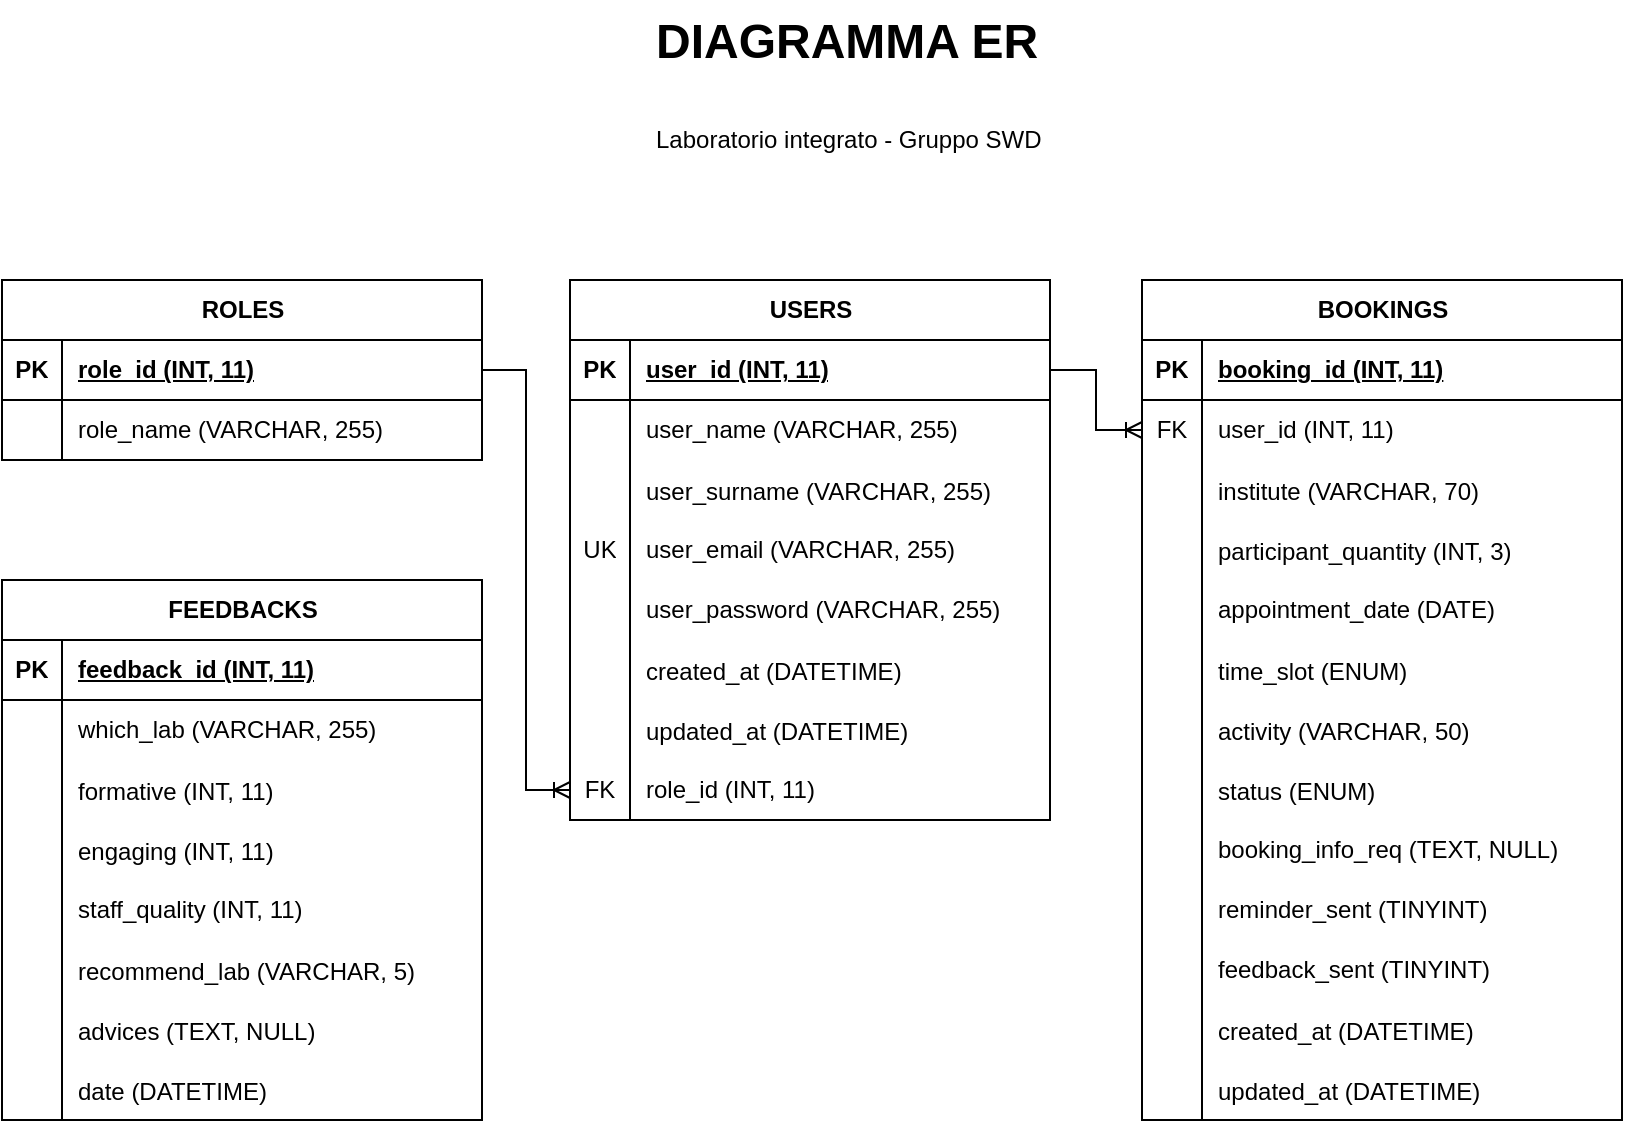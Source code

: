 <mxfile version="26.0.5">
  <diagram name="Page-1" id="tesCtW4yaAILT9teXpwI">
    <mxGraphModel dx="1615" dy="803" grid="1" gridSize="10" guides="1" tooltips="1" connect="1" arrows="1" fold="1" page="1" pageScale="1" pageWidth="827" pageHeight="1169" math="0" shadow="0">
      <root>
        <mxCell id="0" />
        <mxCell id="1" parent="0" />
        <mxCell id="U_V9BdcwsEfhBiWBkHqZ-1" value="USERS" style="shape=table;startSize=30;container=1;collapsible=1;childLayout=tableLayout;fixedRows=1;rowLines=0;fontStyle=1;align=center;resizeLast=1;html=1;" parent="1" vertex="1">
          <mxGeometry x="294" y="160" width="240" height="270" as="geometry" />
        </mxCell>
        <mxCell id="U_V9BdcwsEfhBiWBkHqZ-2" value="" style="shape=tableRow;horizontal=0;startSize=0;swimlaneHead=0;swimlaneBody=0;fillColor=none;collapsible=0;dropTarget=0;points=[[0,0.5],[1,0.5]];portConstraint=eastwest;top=0;left=0;right=0;bottom=1;" parent="U_V9BdcwsEfhBiWBkHqZ-1" vertex="1">
          <mxGeometry y="30" width="240" height="30" as="geometry" />
        </mxCell>
        <mxCell id="U_V9BdcwsEfhBiWBkHqZ-3" value="PK" style="shape=partialRectangle;connectable=0;fillColor=none;top=0;left=0;bottom=0;right=0;fontStyle=1;overflow=hidden;whiteSpace=wrap;html=1;" parent="U_V9BdcwsEfhBiWBkHqZ-2" vertex="1">
          <mxGeometry width="30" height="30" as="geometry">
            <mxRectangle width="30" height="30" as="alternateBounds" />
          </mxGeometry>
        </mxCell>
        <mxCell id="U_V9BdcwsEfhBiWBkHqZ-4" value="user_id (INT, 11)" style="shape=partialRectangle;connectable=0;fillColor=none;top=0;left=0;bottom=0;right=0;align=left;spacingLeft=6;fontStyle=5;overflow=hidden;whiteSpace=wrap;html=1;" parent="U_V9BdcwsEfhBiWBkHqZ-2" vertex="1">
          <mxGeometry x="30" width="210" height="30" as="geometry">
            <mxRectangle width="210" height="30" as="alternateBounds" />
          </mxGeometry>
        </mxCell>
        <mxCell id="U_V9BdcwsEfhBiWBkHqZ-5" value="" style="shape=tableRow;horizontal=0;startSize=0;swimlaneHead=0;swimlaneBody=0;fillColor=none;collapsible=0;dropTarget=0;points=[[0,0.5],[1,0.5]];portConstraint=eastwest;top=0;left=0;right=0;bottom=0;" parent="U_V9BdcwsEfhBiWBkHqZ-1" vertex="1">
          <mxGeometry y="60" width="240" height="30" as="geometry" />
        </mxCell>
        <mxCell id="U_V9BdcwsEfhBiWBkHqZ-6" value="" style="shape=partialRectangle;connectable=0;fillColor=none;top=0;left=0;bottom=0;right=0;editable=1;overflow=hidden;whiteSpace=wrap;html=1;" parent="U_V9BdcwsEfhBiWBkHqZ-5" vertex="1">
          <mxGeometry width="30" height="30" as="geometry">
            <mxRectangle width="30" height="30" as="alternateBounds" />
          </mxGeometry>
        </mxCell>
        <mxCell id="U_V9BdcwsEfhBiWBkHqZ-7" value="user_name (VARCHAR, 255)" style="shape=partialRectangle;connectable=0;fillColor=none;top=0;left=0;bottom=0;right=0;align=left;spacingLeft=6;overflow=hidden;whiteSpace=wrap;html=1;" parent="U_V9BdcwsEfhBiWBkHqZ-5" vertex="1">
          <mxGeometry x="30" width="210" height="30" as="geometry">
            <mxRectangle width="210" height="30" as="alternateBounds" />
          </mxGeometry>
        </mxCell>
        <mxCell id="U_V9BdcwsEfhBiWBkHqZ-120" value="" style="shape=tableRow;horizontal=0;startSize=0;swimlaneHead=0;swimlaneBody=0;fillColor=none;collapsible=0;dropTarget=0;points=[[0,0.5],[1,0.5]];portConstraint=eastwest;top=0;left=0;right=0;bottom=0;" parent="U_V9BdcwsEfhBiWBkHqZ-1" vertex="1">
          <mxGeometry y="90" width="240" height="30" as="geometry" />
        </mxCell>
        <mxCell id="U_V9BdcwsEfhBiWBkHqZ-121" value="" style="shape=partialRectangle;connectable=0;fillColor=none;top=0;left=0;bottom=0;right=0;editable=1;overflow=hidden;" parent="U_V9BdcwsEfhBiWBkHqZ-120" vertex="1">
          <mxGeometry width="30" height="30" as="geometry">
            <mxRectangle width="30" height="30" as="alternateBounds" />
          </mxGeometry>
        </mxCell>
        <mxCell id="U_V9BdcwsEfhBiWBkHqZ-122" value="user_surname (VARCHAR, 255)" style="shape=partialRectangle;connectable=0;fillColor=none;top=0;left=0;bottom=0;right=0;align=left;spacingLeft=6;overflow=hidden;" parent="U_V9BdcwsEfhBiWBkHqZ-120" vertex="1">
          <mxGeometry x="30" width="210" height="30" as="geometry">
            <mxRectangle width="210" height="30" as="alternateBounds" />
          </mxGeometry>
        </mxCell>
        <mxCell id="U_V9BdcwsEfhBiWBkHqZ-8" value="" style="shape=tableRow;horizontal=0;startSize=0;swimlaneHead=0;swimlaneBody=0;fillColor=none;collapsible=0;dropTarget=0;points=[[0,0.5],[1,0.5]];portConstraint=eastwest;top=0;left=0;right=0;bottom=0;" parent="U_V9BdcwsEfhBiWBkHqZ-1" vertex="1">
          <mxGeometry y="120" width="240" height="30" as="geometry" />
        </mxCell>
        <mxCell id="U_V9BdcwsEfhBiWBkHqZ-9" value="UK" style="shape=partialRectangle;connectable=0;fillColor=none;top=0;left=0;bottom=0;right=0;editable=1;overflow=hidden;whiteSpace=wrap;html=1;" parent="U_V9BdcwsEfhBiWBkHqZ-8" vertex="1">
          <mxGeometry width="30" height="30" as="geometry">
            <mxRectangle width="30" height="30" as="alternateBounds" />
          </mxGeometry>
        </mxCell>
        <mxCell id="U_V9BdcwsEfhBiWBkHqZ-10" value="user_email (VARCHAR, 255)" style="shape=partialRectangle;connectable=0;fillColor=none;top=0;left=0;bottom=0;right=0;align=left;spacingLeft=6;overflow=hidden;whiteSpace=wrap;html=1;" parent="U_V9BdcwsEfhBiWBkHqZ-8" vertex="1">
          <mxGeometry x="30" width="210" height="30" as="geometry">
            <mxRectangle width="210" height="30" as="alternateBounds" />
          </mxGeometry>
        </mxCell>
        <mxCell id="U_V9BdcwsEfhBiWBkHqZ-11" style="shape=tableRow;horizontal=0;startSize=0;swimlaneHead=0;swimlaneBody=0;fillColor=none;collapsible=0;dropTarget=0;points=[[0,0.5],[1,0.5]];portConstraint=eastwest;top=0;left=0;right=0;bottom=0;" parent="U_V9BdcwsEfhBiWBkHqZ-1" vertex="1">
          <mxGeometry y="150" width="240" height="30" as="geometry" />
        </mxCell>
        <mxCell id="U_V9BdcwsEfhBiWBkHqZ-12" style="shape=partialRectangle;connectable=0;fillColor=none;top=0;left=0;bottom=0;right=0;editable=1;overflow=hidden;whiteSpace=wrap;html=1;" parent="U_V9BdcwsEfhBiWBkHqZ-11" vertex="1">
          <mxGeometry width="30" height="30" as="geometry">
            <mxRectangle width="30" height="30" as="alternateBounds" />
          </mxGeometry>
        </mxCell>
        <mxCell id="U_V9BdcwsEfhBiWBkHqZ-13" value="user_password (VARCHAR, 255)" style="shape=partialRectangle;connectable=0;fillColor=none;top=0;left=0;bottom=0;right=0;align=left;spacingLeft=6;overflow=hidden;whiteSpace=wrap;html=1;" parent="U_V9BdcwsEfhBiWBkHqZ-11" vertex="1">
          <mxGeometry x="30" width="210" height="30" as="geometry">
            <mxRectangle width="210" height="30" as="alternateBounds" />
          </mxGeometry>
        </mxCell>
        <mxCell id="U_V9BdcwsEfhBiWBkHqZ-147" value="" style="shape=tableRow;horizontal=0;startSize=0;swimlaneHead=0;swimlaneBody=0;fillColor=none;collapsible=0;dropTarget=0;points=[[0,0.5],[1,0.5]];portConstraint=eastwest;top=0;left=0;right=0;bottom=0;" parent="U_V9BdcwsEfhBiWBkHqZ-1" vertex="1">
          <mxGeometry y="180" width="240" height="30" as="geometry" />
        </mxCell>
        <mxCell id="U_V9BdcwsEfhBiWBkHqZ-148" value="" style="shape=partialRectangle;connectable=0;fillColor=none;top=0;left=0;bottom=0;right=0;editable=1;overflow=hidden;" parent="U_V9BdcwsEfhBiWBkHqZ-147" vertex="1">
          <mxGeometry width="30" height="30" as="geometry">
            <mxRectangle width="30" height="30" as="alternateBounds" />
          </mxGeometry>
        </mxCell>
        <mxCell id="U_V9BdcwsEfhBiWBkHqZ-149" value="created_at (DATETIME)" style="shape=partialRectangle;connectable=0;fillColor=none;top=0;left=0;bottom=0;right=0;align=left;spacingLeft=6;overflow=hidden;" parent="U_V9BdcwsEfhBiWBkHqZ-147" vertex="1">
          <mxGeometry x="30" width="210" height="30" as="geometry">
            <mxRectangle width="210" height="30" as="alternateBounds" />
          </mxGeometry>
        </mxCell>
        <mxCell id="U_V9BdcwsEfhBiWBkHqZ-150" value="" style="shape=tableRow;horizontal=0;startSize=0;swimlaneHead=0;swimlaneBody=0;fillColor=none;collapsible=0;dropTarget=0;points=[[0,0.5],[1,0.5]];portConstraint=eastwest;top=0;left=0;right=0;bottom=0;" parent="U_V9BdcwsEfhBiWBkHqZ-1" vertex="1">
          <mxGeometry y="210" width="240" height="30" as="geometry" />
        </mxCell>
        <mxCell id="U_V9BdcwsEfhBiWBkHqZ-151" value="" style="shape=partialRectangle;connectable=0;fillColor=none;top=0;left=0;bottom=0;right=0;editable=1;overflow=hidden;" parent="U_V9BdcwsEfhBiWBkHqZ-150" vertex="1">
          <mxGeometry width="30" height="30" as="geometry">
            <mxRectangle width="30" height="30" as="alternateBounds" />
          </mxGeometry>
        </mxCell>
        <mxCell id="U_V9BdcwsEfhBiWBkHqZ-152" value="updated_at (DATETIME)" style="shape=partialRectangle;connectable=0;fillColor=none;top=0;left=0;bottom=0;right=0;align=left;spacingLeft=6;overflow=hidden;" parent="U_V9BdcwsEfhBiWBkHqZ-150" vertex="1">
          <mxGeometry x="30" width="210" height="30" as="geometry">
            <mxRectangle width="210" height="30" as="alternateBounds" />
          </mxGeometry>
        </mxCell>
        <mxCell id="U_V9BdcwsEfhBiWBkHqZ-123" value="" style="shape=tableRow;horizontal=0;startSize=0;swimlaneHead=0;swimlaneBody=0;fillColor=none;collapsible=0;dropTarget=0;points=[[0,0.5],[1,0.5]];portConstraint=eastwest;top=0;left=0;right=0;bottom=0;" parent="U_V9BdcwsEfhBiWBkHqZ-1" vertex="1">
          <mxGeometry y="240" width="240" height="30" as="geometry" />
        </mxCell>
        <mxCell id="U_V9BdcwsEfhBiWBkHqZ-124" value="FK" style="shape=partialRectangle;connectable=0;fillColor=none;top=0;left=0;bottom=0;right=0;fontStyle=0;overflow=hidden;whiteSpace=wrap;html=1;" parent="U_V9BdcwsEfhBiWBkHqZ-123" vertex="1">
          <mxGeometry width="30" height="30" as="geometry">
            <mxRectangle width="30" height="30" as="alternateBounds" />
          </mxGeometry>
        </mxCell>
        <mxCell id="U_V9BdcwsEfhBiWBkHqZ-125" value="role_id (INT, 11)" style="shape=partialRectangle;connectable=0;fillColor=none;top=0;left=0;bottom=0;right=0;align=left;spacingLeft=6;fontStyle=0;overflow=hidden;whiteSpace=wrap;html=1;" parent="U_V9BdcwsEfhBiWBkHqZ-123" vertex="1">
          <mxGeometry x="30" width="210" height="30" as="geometry">
            <mxRectangle width="210" height="30" as="alternateBounds" />
          </mxGeometry>
        </mxCell>
        <mxCell id="U_V9BdcwsEfhBiWBkHqZ-52" value="BOOKINGS" style="shape=table;startSize=30;container=1;collapsible=1;childLayout=tableLayout;fixedRows=1;rowLines=0;fontStyle=1;align=center;resizeLast=1;html=1;" parent="1" vertex="1">
          <mxGeometry x="580" y="160" width="240" height="420" as="geometry" />
        </mxCell>
        <mxCell id="U_V9BdcwsEfhBiWBkHqZ-53" value="" style="shape=tableRow;horizontal=0;startSize=0;swimlaneHead=0;swimlaneBody=0;fillColor=none;collapsible=0;dropTarget=0;points=[[0,0.5],[1,0.5]];portConstraint=eastwest;top=0;left=0;right=0;bottom=1;" parent="U_V9BdcwsEfhBiWBkHqZ-52" vertex="1">
          <mxGeometry y="30" width="240" height="30" as="geometry" />
        </mxCell>
        <mxCell id="U_V9BdcwsEfhBiWBkHqZ-54" value="PK" style="shape=partialRectangle;connectable=0;fillColor=none;top=0;left=0;bottom=0;right=0;fontStyle=1;overflow=hidden;whiteSpace=wrap;html=1;" parent="U_V9BdcwsEfhBiWBkHqZ-53" vertex="1">
          <mxGeometry width="30" height="30" as="geometry">
            <mxRectangle width="30" height="30" as="alternateBounds" />
          </mxGeometry>
        </mxCell>
        <mxCell id="U_V9BdcwsEfhBiWBkHqZ-55" value="booking_id&amp;nbsp;(INT, 11)" style="shape=partialRectangle;connectable=0;fillColor=none;top=0;left=0;bottom=0;right=0;align=left;spacingLeft=6;fontStyle=5;overflow=hidden;whiteSpace=wrap;html=1;" parent="U_V9BdcwsEfhBiWBkHqZ-53" vertex="1">
          <mxGeometry x="30" width="210" height="30" as="geometry">
            <mxRectangle width="210" height="30" as="alternateBounds" />
          </mxGeometry>
        </mxCell>
        <mxCell id="U_V9BdcwsEfhBiWBkHqZ-56" value="" style="shape=tableRow;horizontal=0;startSize=0;swimlaneHead=0;swimlaneBody=0;fillColor=none;collapsible=0;dropTarget=0;points=[[0,0.5],[1,0.5]];portConstraint=eastwest;top=0;left=0;right=0;bottom=0;" parent="U_V9BdcwsEfhBiWBkHqZ-52" vertex="1">
          <mxGeometry y="60" width="240" height="30" as="geometry" />
        </mxCell>
        <mxCell id="U_V9BdcwsEfhBiWBkHqZ-57" value="FK" style="shape=partialRectangle;connectable=0;fillColor=none;top=0;left=0;bottom=0;right=0;editable=1;overflow=hidden;whiteSpace=wrap;html=1;" parent="U_V9BdcwsEfhBiWBkHqZ-56" vertex="1">
          <mxGeometry width="30" height="30" as="geometry">
            <mxRectangle width="30" height="30" as="alternateBounds" />
          </mxGeometry>
        </mxCell>
        <mxCell id="U_V9BdcwsEfhBiWBkHqZ-58" value="user_id (INT, 11)" style="shape=partialRectangle;connectable=0;fillColor=none;top=0;left=0;bottom=0;right=0;align=left;spacingLeft=6;overflow=hidden;whiteSpace=wrap;html=1;" parent="U_V9BdcwsEfhBiWBkHqZ-56" vertex="1">
          <mxGeometry x="30" width="210" height="30" as="geometry">
            <mxRectangle width="210" height="30" as="alternateBounds" />
          </mxGeometry>
        </mxCell>
        <mxCell id="YYFZRAn0nDc-h4z6icgc-1" value="" style="shape=tableRow;horizontal=0;startSize=0;swimlaneHead=0;swimlaneBody=0;fillColor=none;collapsible=0;dropTarget=0;points=[[0,0.5],[1,0.5]];portConstraint=eastwest;top=0;left=0;right=0;bottom=0;" vertex="1" parent="U_V9BdcwsEfhBiWBkHqZ-52">
          <mxGeometry y="90" width="240" height="30" as="geometry" />
        </mxCell>
        <mxCell id="YYFZRAn0nDc-h4z6icgc-2" value="" style="shape=partialRectangle;connectable=0;fillColor=none;top=0;left=0;bottom=0;right=0;editable=1;overflow=hidden;" vertex="1" parent="YYFZRAn0nDc-h4z6icgc-1">
          <mxGeometry width="30" height="30" as="geometry">
            <mxRectangle width="30" height="30" as="alternateBounds" />
          </mxGeometry>
        </mxCell>
        <mxCell id="YYFZRAn0nDc-h4z6icgc-3" value="institute (VARCHAR, 70)" style="shape=partialRectangle;connectable=0;fillColor=none;top=0;left=0;bottom=0;right=0;align=left;spacingLeft=6;overflow=hidden;" vertex="1" parent="YYFZRAn0nDc-h4z6icgc-1">
          <mxGeometry x="30" width="210" height="30" as="geometry">
            <mxRectangle width="210" height="30" as="alternateBounds" />
          </mxGeometry>
        </mxCell>
        <mxCell id="U_V9BdcwsEfhBiWBkHqZ-133" value="" style="shape=tableRow;horizontal=0;startSize=0;swimlaneHead=0;swimlaneBody=0;fillColor=none;collapsible=0;dropTarget=0;points=[[0,0.5],[1,0.5]];portConstraint=eastwest;top=0;left=0;right=0;bottom=0;" parent="U_V9BdcwsEfhBiWBkHqZ-52" vertex="1">
          <mxGeometry y="120" width="240" height="30" as="geometry" />
        </mxCell>
        <mxCell id="U_V9BdcwsEfhBiWBkHqZ-134" value="" style="shape=partialRectangle;connectable=0;fillColor=none;top=0;left=0;bottom=0;right=0;editable=1;overflow=hidden;" parent="U_V9BdcwsEfhBiWBkHqZ-133" vertex="1">
          <mxGeometry width="30" height="30" as="geometry">
            <mxRectangle width="30" height="30" as="alternateBounds" />
          </mxGeometry>
        </mxCell>
        <mxCell id="U_V9BdcwsEfhBiWBkHqZ-135" value="participant_quantity (INT, 3)" style="shape=partialRectangle;connectable=0;fillColor=none;top=0;left=0;bottom=0;right=0;align=left;spacingLeft=6;overflow=hidden;" parent="U_V9BdcwsEfhBiWBkHqZ-133" vertex="1">
          <mxGeometry x="30" width="210" height="30" as="geometry">
            <mxRectangle width="210" height="30" as="alternateBounds" />
          </mxGeometry>
        </mxCell>
        <mxCell id="U_V9BdcwsEfhBiWBkHqZ-59" value="" style="shape=tableRow;horizontal=0;startSize=0;swimlaneHead=0;swimlaneBody=0;fillColor=none;collapsible=0;dropTarget=0;points=[[0,0.5],[1,0.5]];portConstraint=eastwest;top=0;left=0;right=0;bottom=0;" parent="U_V9BdcwsEfhBiWBkHqZ-52" vertex="1">
          <mxGeometry y="150" width="240" height="30" as="geometry" />
        </mxCell>
        <mxCell id="U_V9BdcwsEfhBiWBkHqZ-60" value="" style="shape=partialRectangle;connectable=0;fillColor=none;top=0;left=0;bottom=0;right=0;editable=1;overflow=hidden;whiteSpace=wrap;html=1;" parent="U_V9BdcwsEfhBiWBkHqZ-59" vertex="1">
          <mxGeometry width="30" height="30" as="geometry">
            <mxRectangle width="30" height="30" as="alternateBounds" />
          </mxGeometry>
        </mxCell>
        <mxCell id="U_V9BdcwsEfhBiWBkHqZ-61" value="appointment_date (DATE)" style="shape=partialRectangle;connectable=0;fillColor=none;top=0;left=0;bottom=0;right=0;align=left;spacingLeft=6;overflow=hidden;whiteSpace=wrap;html=1;" parent="U_V9BdcwsEfhBiWBkHqZ-59" vertex="1">
          <mxGeometry x="30" width="210" height="30" as="geometry">
            <mxRectangle width="210" height="30" as="alternateBounds" />
          </mxGeometry>
        </mxCell>
        <mxCell id="YYFZRAn0nDc-h4z6icgc-4" value="" style="shape=tableRow;horizontal=0;startSize=0;swimlaneHead=0;swimlaneBody=0;fillColor=none;collapsible=0;dropTarget=0;points=[[0,0.5],[1,0.5]];portConstraint=eastwest;top=0;left=0;right=0;bottom=0;" vertex="1" parent="U_V9BdcwsEfhBiWBkHqZ-52">
          <mxGeometry y="180" width="240" height="30" as="geometry" />
        </mxCell>
        <mxCell id="YYFZRAn0nDc-h4z6icgc-5" value="" style="shape=partialRectangle;connectable=0;fillColor=none;top=0;left=0;bottom=0;right=0;editable=1;overflow=hidden;" vertex="1" parent="YYFZRAn0nDc-h4z6icgc-4">
          <mxGeometry width="30" height="30" as="geometry">
            <mxRectangle width="30" height="30" as="alternateBounds" />
          </mxGeometry>
        </mxCell>
        <mxCell id="YYFZRAn0nDc-h4z6icgc-6" value="time_slot (ENUM)" style="shape=partialRectangle;connectable=0;fillColor=none;top=0;left=0;bottom=0;right=0;align=left;spacingLeft=6;overflow=hidden;" vertex="1" parent="YYFZRAn0nDc-h4z6icgc-4">
          <mxGeometry x="30" width="210" height="30" as="geometry">
            <mxRectangle width="210" height="30" as="alternateBounds" />
          </mxGeometry>
        </mxCell>
        <mxCell id="YYFZRAn0nDc-h4z6icgc-7" value="" style="shape=tableRow;horizontal=0;startSize=0;swimlaneHead=0;swimlaneBody=0;fillColor=none;collapsible=0;dropTarget=0;points=[[0,0.5],[1,0.5]];portConstraint=eastwest;top=0;left=0;right=0;bottom=0;" vertex="1" parent="U_V9BdcwsEfhBiWBkHqZ-52">
          <mxGeometry y="210" width="240" height="30" as="geometry" />
        </mxCell>
        <mxCell id="YYFZRAn0nDc-h4z6icgc-8" value="" style="shape=partialRectangle;connectable=0;fillColor=none;top=0;left=0;bottom=0;right=0;editable=1;overflow=hidden;" vertex="1" parent="YYFZRAn0nDc-h4z6icgc-7">
          <mxGeometry width="30" height="30" as="geometry">
            <mxRectangle width="30" height="30" as="alternateBounds" />
          </mxGeometry>
        </mxCell>
        <mxCell id="YYFZRAn0nDc-h4z6icgc-9" value="activity (VARCHAR, 50)" style="shape=partialRectangle;connectable=0;fillColor=none;top=0;left=0;bottom=0;right=0;align=left;spacingLeft=6;overflow=hidden;" vertex="1" parent="YYFZRAn0nDc-h4z6icgc-7">
          <mxGeometry x="30" width="210" height="30" as="geometry">
            <mxRectangle width="210" height="30" as="alternateBounds" />
          </mxGeometry>
        </mxCell>
        <mxCell id="YYFZRAn0nDc-h4z6icgc-10" value="" style="shape=tableRow;horizontal=0;startSize=0;swimlaneHead=0;swimlaneBody=0;fillColor=none;collapsible=0;dropTarget=0;points=[[0,0.5],[1,0.5]];portConstraint=eastwest;top=0;left=0;right=0;bottom=0;" vertex="1" parent="U_V9BdcwsEfhBiWBkHqZ-52">
          <mxGeometry y="240" width="240" height="30" as="geometry" />
        </mxCell>
        <mxCell id="YYFZRAn0nDc-h4z6icgc-11" value="" style="shape=partialRectangle;connectable=0;fillColor=none;top=0;left=0;bottom=0;right=0;editable=1;overflow=hidden;" vertex="1" parent="YYFZRAn0nDc-h4z6icgc-10">
          <mxGeometry width="30" height="30" as="geometry">
            <mxRectangle width="30" height="30" as="alternateBounds" />
          </mxGeometry>
        </mxCell>
        <mxCell id="YYFZRAn0nDc-h4z6icgc-12" value="status (ENUM)" style="shape=partialRectangle;connectable=0;fillColor=none;top=0;left=0;bottom=0;right=0;align=left;spacingLeft=6;overflow=hidden;" vertex="1" parent="YYFZRAn0nDc-h4z6icgc-10">
          <mxGeometry x="30" width="210" height="30" as="geometry">
            <mxRectangle width="210" height="30" as="alternateBounds" />
          </mxGeometry>
        </mxCell>
        <mxCell id="U_V9BdcwsEfhBiWBkHqZ-62" value="" style="shape=tableRow;horizontal=0;startSize=0;swimlaneHead=0;swimlaneBody=0;fillColor=none;collapsible=0;dropTarget=0;points=[[0,0.5],[1,0.5]];portConstraint=eastwest;top=0;left=0;right=0;bottom=0;" parent="U_V9BdcwsEfhBiWBkHqZ-52" vertex="1">
          <mxGeometry y="270" width="240" height="30" as="geometry" />
        </mxCell>
        <mxCell id="U_V9BdcwsEfhBiWBkHqZ-63" value="" style="shape=partialRectangle;connectable=0;fillColor=none;top=0;left=0;bottom=0;right=0;editable=1;overflow=hidden;whiteSpace=wrap;html=1;" parent="U_V9BdcwsEfhBiWBkHqZ-62" vertex="1">
          <mxGeometry width="30" height="30" as="geometry">
            <mxRectangle width="30" height="30" as="alternateBounds" />
          </mxGeometry>
        </mxCell>
        <mxCell id="U_V9BdcwsEfhBiWBkHqZ-64" value="booking_info_req (TEXT, NULL)" style="shape=partialRectangle;connectable=0;fillColor=none;top=0;left=0;bottom=0;right=0;align=left;spacingLeft=6;overflow=hidden;whiteSpace=wrap;html=1;" parent="U_V9BdcwsEfhBiWBkHqZ-62" vertex="1">
          <mxGeometry x="30" width="210" height="30" as="geometry">
            <mxRectangle width="210" height="30" as="alternateBounds" />
          </mxGeometry>
        </mxCell>
        <mxCell id="U_V9BdcwsEfhBiWBkHqZ-68" style="shape=tableRow;horizontal=0;startSize=0;swimlaneHead=0;swimlaneBody=0;fillColor=none;collapsible=0;dropTarget=0;points=[[0,0.5],[1,0.5]];portConstraint=eastwest;top=0;left=0;right=0;bottom=0;" parent="U_V9BdcwsEfhBiWBkHqZ-52" vertex="1">
          <mxGeometry y="300" width="240" height="30" as="geometry" />
        </mxCell>
        <mxCell id="U_V9BdcwsEfhBiWBkHqZ-69" style="shape=partialRectangle;connectable=0;fillColor=none;top=0;left=0;bottom=0;right=0;editable=1;overflow=hidden;whiteSpace=wrap;html=1;" parent="U_V9BdcwsEfhBiWBkHqZ-68" vertex="1">
          <mxGeometry width="30" height="30" as="geometry">
            <mxRectangle width="30" height="30" as="alternateBounds" />
          </mxGeometry>
        </mxCell>
        <mxCell id="U_V9BdcwsEfhBiWBkHqZ-70" value="reminder_sent (TINYINT)" style="shape=partialRectangle;connectable=0;fillColor=none;top=0;left=0;bottom=0;right=0;align=left;spacingLeft=6;overflow=hidden;whiteSpace=wrap;html=1;" parent="U_V9BdcwsEfhBiWBkHqZ-68" vertex="1">
          <mxGeometry x="30" width="210" height="30" as="geometry">
            <mxRectangle width="210" height="30" as="alternateBounds" />
          </mxGeometry>
        </mxCell>
        <mxCell id="U_V9BdcwsEfhBiWBkHqZ-71" style="shape=tableRow;horizontal=0;startSize=0;swimlaneHead=0;swimlaneBody=0;fillColor=none;collapsible=0;dropTarget=0;points=[[0,0.5],[1,0.5]];portConstraint=eastwest;top=0;left=0;right=0;bottom=0;" parent="U_V9BdcwsEfhBiWBkHqZ-52" vertex="1">
          <mxGeometry y="330" width="240" height="30" as="geometry" />
        </mxCell>
        <mxCell id="U_V9BdcwsEfhBiWBkHqZ-72" style="shape=partialRectangle;connectable=0;fillColor=none;top=0;left=0;bottom=0;right=0;editable=1;overflow=hidden;whiteSpace=wrap;html=1;" parent="U_V9BdcwsEfhBiWBkHqZ-71" vertex="1">
          <mxGeometry width="30" height="30" as="geometry">
            <mxRectangle width="30" height="30" as="alternateBounds" />
          </mxGeometry>
        </mxCell>
        <mxCell id="U_V9BdcwsEfhBiWBkHqZ-73" value="feedback_sent (TINYINT)" style="shape=partialRectangle;connectable=0;fillColor=none;top=0;left=0;bottom=0;right=0;align=left;spacingLeft=6;overflow=hidden;whiteSpace=wrap;html=1;" parent="U_V9BdcwsEfhBiWBkHqZ-71" vertex="1">
          <mxGeometry x="30" width="210" height="30" as="geometry">
            <mxRectangle width="210" height="30" as="alternateBounds" />
          </mxGeometry>
        </mxCell>
        <mxCell id="YYFZRAn0nDc-h4z6icgc-13" value="" style="shape=tableRow;horizontal=0;startSize=0;swimlaneHead=0;swimlaneBody=0;fillColor=none;collapsible=0;dropTarget=0;points=[[0,0.5],[1,0.5]];portConstraint=eastwest;top=0;left=0;right=0;bottom=0;" vertex="1" parent="U_V9BdcwsEfhBiWBkHqZ-52">
          <mxGeometry y="360" width="240" height="30" as="geometry" />
        </mxCell>
        <mxCell id="YYFZRAn0nDc-h4z6icgc-14" value="" style="shape=partialRectangle;connectable=0;fillColor=none;top=0;left=0;bottom=0;right=0;editable=1;overflow=hidden;" vertex="1" parent="YYFZRAn0nDc-h4z6icgc-13">
          <mxGeometry width="30" height="30" as="geometry">
            <mxRectangle width="30" height="30" as="alternateBounds" />
          </mxGeometry>
        </mxCell>
        <mxCell id="YYFZRAn0nDc-h4z6icgc-15" value="created_at (DATETIME)" style="shape=partialRectangle;connectable=0;fillColor=none;top=0;left=0;bottom=0;right=0;align=left;spacingLeft=6;overflow=hidden;" vertex="1" parent="YYFZRAn0nDc-h4z6icgc-13">
          <mxGeometry x="30" width="210" height="30" as="geometry">
            <mxRectangle width="210" height="30" as="alternateBounds" />
          </mxGeometry>
        </mxCell>
        <mxCell id="YYFZRAn0nDc-h4z6icgc-16" value="" style="shape=tableRow;horizontal=0;startSize=0;swimlaneHead=0;swimlaneBody=0;fillColor=none;collapsible=0;dropTarget=0;points=[[0,0.5],[1,0.5]];portConstraint=eastwest;top=0;left=0;right=0;bottom=0;" vertex="1" parent="U_V9BdcwsEfhBiWBkHqZ-52">
          <mxGeometry y="390" width="240" height="30" as="geometry" />
        </mxCell>
        <mxCell id="YYFZRAn0nDc-h4z6icgc-17" value="" style="shape=partialRectangle;connectable=0;fillColor=none;top=0;left=0;bottom=0;right=0;editable=1;overflow=hidden;" vertex="1" parent="YYFZRAn0nDc-h4z6icgc-16">
          <mxGeometry width="30" height="30" as="geometry">
            <mxRectangle width="30" height="30" as="alternateBounds" />
          </mxGeometry>
        </mxCell>
        <mxCell id="YYFZRAn0nDc-h4z6icgc-18" value="updated_at (DATETIME)" style="shape=partialRectangle;connectable=0;fillColor=none;top=0;left=0;bottom=0;right=0;align=left;spacingLeft=6;overflow=hidden;" vertex="1" parent="YYFZRAn0nDc-h4z6icgc-16">
          <mxGeometry x="30" width="210" height="30" as="geometry">
            <mxRectangle width="210" height="30" as="alternateBounds" />
          </mxGeometry>
        </mxCell>
        <mxCell id="U_V9BdcwsEfhBiWBkHqZ-74" value="FEEDBACKS" style="shape=table;startSize=30;container=1;collapsible=1;childLayout=tableLayout;fixedRows=1;rowLines=0;fontStyle=1;align=center;resizeLast=1;html=1;" parent="1" vertex="1">
          <mxGeometry x="10" y="310" width="240" height="270" as="geometry" />
        </mxCell>
        <mxCell id="U_V9BdcwsEfhBiWBkHqZ-75" value="" style="shape=tableRow;horizontal=0;startSize=0;swimlaneHead=0;swimlaneBody=0;fillColor=none;collapsible=0;dropTarget=0;points=[[0,0.5],[1,0.5]];portConstraint=eastwest;top=0;left=0;right=0;bottom=1;" parent="U_V9BdcwsEfhBiWBkHqZ-74" vertex="1">
          <mxGeometry y="30" width="240" height="30" as="geometry" />
        </mxCell>
        <mxCell id="U_V9BdcwsEfhBiWBkHqZ-76" value="PK" style="shape=partialRectangle;connectable=0;fillColor=none;top=0;left=0;bottom=0;right=0;fontStyle=1;overflow=hidden;whiteSpace=wrap;html=1;" parent="U_V9BdcwsEfhBiWBkHqZ-75" vertex="1">
          <mxGeometry width="30" height="30" as="geometry">
            <mxRectangle width="30" height="30" as="alternateBounds" />
          </mxGeometry>
        </mxCell>
        <mxCell id="U_V9BdcwsEfhBiWBkHqZ-77" value="feedback_id&amp;nbsp;(INT, 11)" style="shape=partialRectangle;connectable=0;fillColor=none;top=0;left=0;bottom=0;right=0;align=left;spacingLeft=6;fontStyle=5;overflow=hidden;whiteSpace=wrap;html=1;" parent="U_V9BdcwsEfhBiWBkHqZ-75" vertex="1">
          <mxGeometry x="30" width="210" height="30" as="geometry">
            <mxRectangle width="210" height="30" as="alternateBounds" />
          </mxGeometry>
        </mxCell>
        <mxCell id="U_V9BdcwsEfhBiWBkHqZ-78" value="" style="shape=tableRow;horizontal=0;startSize=0;swimlaneHead=0;swimlaneBody=0;fillColor=none;collapsible=0;dropTarget=0;points=[[0,0.5],[1,0.5]];portConstraint=eastwest;top=0;left=0;right=0;bottom=0;" parent="U_V9BdcwsEfhBiWBkHqZ-74" vertex="1">
          <mxGeometry y="60" width="240" height="30" as="geometry" />
        </mxCell>
        <mxCell id="U_V9BdcwsEfhBiWBkHqZ-79" value="" style="shape=partialRectangle;connectable=0;fillColor=none;top=0;left=0;bottom=0;right=0;editable=1;overflow=hidden;whiteSpace=wrap;html=1;" parent="U_V9BdcwsEfhBiWBkHqZ-78" vertex="1">
          <mxGeometry width="30" height="30" as="geometry">
            <mxRectangle width="30" height="30" as="alternateBounds" />
          </mxGeometry>
        </mxCell>
        <mxCell id="U_V9BdcwsEfhBiWBkHqZ-80" value="which_lab (VARCHAR, 255)" style="shape=partialRectangle;connectable=0;fillColor=none;top=0;left=0;bottom=0;right=0;align=left;spacingLeft=6;overflow=hidden;whiteSpace=wrap;html=1;" parent="U_V9BdcwsEfhBiWBkHqZ-78" vertex="1">
          <mxGeometry x="30" width="210" height="30" as="geometry">
            <mxRectangle width="210" height="30" as="alternateBounds" />
          </mxGeometry>
        </mxCell>
        <mxCell id="U_V9BdcwsEfhBiWBkHqZ-156" value="" style="shape=tableRow;horizontal=0;startSize=0;swimlaneHead=0;swimlaneBody=0;fillColor=none;collapsible=0;dropTarget=0;points=[[0,0.5],[1,0.5]];portConstraint=eastwest;top=0;left=0;right=0;bottom=0;" parent="U_V9BdcwsEfhBiWBkHqZ-74" vertex="1">
          <mxGeometry y="90" width="240" height="30" as="geometry" />
        </mxCell>
        <mxCell id="U_V9BdcwsEfhBiWBkHqZ-157" value="" style="shape=partialRectangle;connectable=0;fillColor=none;top=0;left=0;bottom=0;right=0;editable=1;overflow=hidden;" parent="U_V9BdcwsEfhBiWBkHqZ-156" vertex="1">
          <mxGeometry width="30" height="30" as="geometry">
            <mxRectangle width="30" height="30" as="alternateBounds" />
          </mxGeometry>
        </mxCell>
        <mxCell id="U_V9BdcwsEfhBiWBkHqZ-158" value="formative (INT, 11)" style="shape=partialRectangle;connectable=0;fillColor=none;top=0;left=0;bottom=0;right=0;align=left;spacingLeft=6;overflow=hidden;" parent="U_V9BdcwsEfhBiWBkHqZ-156" vertex="1">
          <mxGeometry x="30" width="210" height="30" as="geometry">
            <mxRectangle width="210" height="30" as="alternateBounds" />
          </mxGeometry>
        </mxCell>
        <mxCell id="U_V9BdcwsEfhBiWBkHqZ-153" value="" style="shape=tableRow;horizontal=0;startSize=0;swimlaneHead=0;swimlaneBody=0;fillColor=none;collapsible=0;dropTarget=0;points=[[0,0.5],[1,0.5]];portConstraint=eastwest;top=0;left=0;right=0;bottom=0;" parent="U_V9BdcwsEfhBiWBkHqZ-74" vertex="1">
          <mxGeometry y="120" width="240" height="30" as="geometry" />
        </mxCell>
        <mxCell id="U_V9BdcwsEfhBiWBkHqZ-154" value="" style="shape=partialRectangle;connectable=0;fillColor=none;top=0;left=0;bottom=0;right=0;editable=1;overflow=hidden;" parent="U_V9BdcwsEfhBiWBkHqZ-153" vertex="1">
          <mxGeometry width="30" height="30" as="geometry">
            <mxRectangle width="30" height="30" as="alternateBounds" />
          </mxGeometry>
        </mxCell>
        <mxCell id="U_V9BdcwsEfhBiWBkHqZ-155" value="engaging (INT, 11)" style="shape=partialRectangle;connectable=0;fillColor=none;top=0;left=0;bottom=0;right=0;align=left;spacingLeft=6;overflow=hidden;" parent="U_V9BdcwsEfhBiWBkHqZ-153" vertex="1">
          <mxGeometry x="30" width="210" height="30" as="geometry">
            <mxRectangle width="210" height="30" as="alternateBounds" />
          </mxGeometry>
        </mxCell>
        <mxCell id="U_V9BdcwsEfhBiWBkHqZ-93" style="shape=tableRow;horizontal=0;startSize=0;swimlaneHead=0;swimlaneBody=0;fillColor=none;collapsible=0;dropTarget=0;points=[[0,0.5],[1,0.5]];portConstraint=eastwest;top=0;left=0;right=0;bottom=0;" parent="U_V9BdcwsEfhBiWBkHqZ-74" vertex="1">
          <mxGeometry y="150" width="240" height="30" as="geometry" />
        </mxCell>
        <mxCell id="U_V9BdcwsEfhBiWBkHqZ-94" style="shape=partialRectangle;connectable=0;fillColor=none;top=0;left=0;bottom=0;right=0;editable=1;overflow=hidden;whiteSpace=wrap;html=1;" parent="U_V9BdcwsEfhBiWBkHqZ-93" vertex="1">
          <mxGeometry width="30" height="30" as="geometry">
            <mxRectangle width="30" height="30" as="alternateBounds" />
          </mxGeometry>
        </mxCell>
        <mxCell id="U_V9BdcwsEfhBiWBkHqZ-95" value="staff_quality (INT, 11)" style="shape=partialRectangle;connectable=0;fillColor=none;top=0;left=0;bottom=0;right=0;align=left;spacingLeft=6;overflow=hidden;whiteSpace=wrap;html=1;" parent="U_V9BdcwsEfhBiWBkHqZ-93" vertex="1">
          <mxGeometry x="30" width="210" height="30" as="geometry">
            <mxRectangle width="210" height="30" as="alternateBounds" />
          </mxGeometry>
        </mxCell>
        <mxCell id="YYFZRAn0nDc-h4z6icgc-19" value="" style="shape=tableRow;horizontal=0;startSize=0;swimlaneHead=0;swimlaneBody=0;fillColor=none;collapsible=0;dropTarget=0;points=[[0,0.5],[1,0.5]];portConstraint=eastwest;top=0;left=0;right=0;bottom=0;" vertex="1" parent="U_V9BdcwsEfhBiWBkHqZ-74">
          <mxGeometry y="180" width="240" height="30" as="geometry" />
        </mxCell>
        <mxCell id="YYFZRAn0nDc-h4z6icgc-20" value="" style="shape=partialRectangle;connectable=0;fillColor=none;top=0;left=0;bottom=0;right=0;editable=1;overflow=hidden;" vertex="1" parent="YYFZRAn0nDc-h4z6icgc-19">
          <mxGeometry width="30" height="30" as="geometry">
            <mxRectangle width="30" height="30" as="alternateBounds" />
          </mxGeometry>
        </mxCell>
        <mxCell id="YYFZRAn0nDc-h4z6icgc-21" value="recommend_lab (VARCHAR, 5)" style="shape=partialRectangle;connectable=0;fillColor=none;top=0;left=0;bottom=0;right=0;align=left;spacingLeft=6;overflow=hidden;" vertex="1" parent="YYFZRAn0nDc-h4z6icgc-19">
          <mxGeometry x="30" width="210" height="30" as="geometry">
            <mxRectangle width="210" height="30" as="alternateBounds" />
          </mxGeometry>
        </mxCell>
        <mxCell id="YYFZRAn0nDc-h4z6icgc-22" value="" style="shape=tableRow;horizontal=0;startSize=0;swimlaneHead=0;swimlaneBody=0;fillColor=none;collapsible=0;dropTarget=0;points=[[0,0.5],[1,0.5]];portConstraint=eastwest;top=0;left=0;right=0;bottom=0;" vertex="1" parent="U_V9BdcwsEfhBiWBkHqZ-74">
          <mxGeometry y="210" width="240" height="30" as="geometry" />
        </mxCell>
        <mxCell id="YYFZRAn0nDc-h4z6icgc-23" value="" style="shape=partialRectangle;connectable=0;fillColor=none;top=0;left=0;bottom=0;right=0;editable=1;overflow=hidden;" vertex="1" parent="YYFZRAn0nDc-h4z6icgc-22">
          <mxGeometry width="30" height="30" as="geometry">
            <mxRectangle width="30" height="30" as="alternateBounds" />
          </mxGeometry>
        </mxCell>
        <mxCell id="YYFZRAn0nDc-h4z6icgc-24" value="advices (TEXT, NULL)" style="shape=partialRectangle;connectable=0;fillColor=none;top=0;left=0;bottom=0;right=0;align=left;spacingLeft=6;overflow=hidden;" vertex="1" parent="YYFZRAn0nDc-h4z6icgc-22">
          <mxGeometry x="30" width="210" height="30" as="geometry">
            <mxRectangle width="210" height="30" as="alternateBounds" />
          </mxGeometry>
        </mxCell>
        <mxCell id="YYFZRAn0nDc-h4z6icgc-25" value="" style="shape=tableRow;horizontal=0;startSize=0;swimlaneHead=0;swimlaneBody=0;fillColor=none;collapsible=0;dropTarget=0;points=[[0,0.5],[1,0.5]];portConstraint=eastwest;top=0;left=0;right=0;bottom=0;" vertex="1" parent="U_V9BdcwsEfhBiWBkHqZ-74">
          <mxGeometry y="240" width="240" height="30" as="geometry" />
        </mxCell>
        <mxCell id="YYFZRAn0nDc-h4z6icgc-26" value="" style="shape=partialRectangle;connectable=0;fillColor=none;top=0;left=0;bottom=0;right=0;editable=1;overflow=hidden;" vertex="1" parent="YYFZRAn0nDc-h4z6icgc-25">
          <mxGeometry width="30" height="30" as="geometry">
            <mxRectangle width="30" height="30" as="alternateBounds" />
          </mxGeometry>
        </mxCell>
        <mxCell id="YYFZRAn0nDc-h4z6icgc-27" value="date (DATETIME)" style="shape=partialRectangle;connectable=0;fillColor=none;top=0;left=0;bottom=0;right=0;align=left;spacingLeft=6;overflow=hidden;" vertex="1" parent="YYFZRAn0nDc-h4z6icgc-25">
          <mxGeometry x="30" width="210" height="30" as="geometry">
            <mxRectangle width="210" height="30" as="alternateBounds" />
          </mxGeometry>
        </mxCell>
        <mxCell id="U_V9BdcwsEfhBiWBkHqZ-100" value="&lt;h1 style=&quot;margin-top: 0px;&quot;&gt;&lt;span style=&quot;background-color: initial;&quot;&gt;DIAGRAMMA ER&lt;/span&gt;&lt;/h1&gt;&lt;h1 style=&quot;margin-top: 0px;&quot;&gt;&lt;span style=&quot;font-size: 12px; font-weight: 400;&quot;&gt;Laboratorio integrato - Gruppo SWD&lt;/span&gt;&lt;/h1&gt;" style="text;html=1;whiteSpace=wrap;overflow=hidden;rounded=0;" parent="1" vertex="1">
          <mxGeometry x="335" y="20" width="215" height="120" as="geometry" />
        </mxCell>
        <mxCell id="U_V9BdcwsEfhBiWBkHqZ-101" value="ROLES" style="shape=table;startSize=30;container=1;collapsible=1;childLayout=tableLayout;fixedRows=1;rowLines=0;fontStyle=1;align=center;resizeLast=1;html=1;" parent="1" vertex="1">
          <mxGeometry x="10" y="160" width="240" height="90" as="geometry" />
        </mxCell>
        <mxCell id="U_V9BdcwsEfhBiWBkHqZ-102" value="" style="shape=tableRow;horizontal=0;startSize=0;swimlaneHead=0;swimlaneBody=0;fillColor=none;collapsible=0;dropTarget=0;points=[[0,0.5],[1,0.5]];portConstraint=eastwest;top=0;left=0;right=0;bottom=1;" parent="U_V9BdcwsEfhBiWBkHqZ-101" vertex="1">
          <mxGeometry y="30" width="240" height="30" as="geometry" />
        </mxCell>
        <mxCell id="U_V9BdcwsEfhBiWBkHqZ-103" value="PK" style="shape=partialRectangle;connectable=0;fillColor=none;top=0;left=0;bottom=0;right=0;fontStyle=1;overflow=hidden;whiteSpace=wrap;html=1;" parent="U_V9BdcwsEfhBiWBkHqZ-102" vertex="1">
          <mxGeometry width="30" height="30" as="geometry">
            <mxRectangle width="30" height="30" as="alternateBounds" />
          </mxGeometry>
        </mxCell>
        <mxCell id="U_V9BdcwsEfhBiWBkHqZ-104" value="role_id (INT, 11)" style="shape=partialRectangle;connectable=0;fillColor=none;top=0;left=0;bottom=0;right=0;align=left;spacingLeft=6;fontStyle=5;overflow=hidden;whiteSpace=wrap;html=1;" parent="U_V9BdcwsEfhBiWBkHqZ-102" vertex="1">
          <mxGeometry x="30" width="210" height="30" as="geometry">
            <mxRectangle width="210" height="30" as="alternateBounds" />
          </mxGeometry>
        </mxCell>
        <mxCell id="U_V9BdcwsEfhBiWBkHqZ-105" value="" style="shape=tableRow;horizontal=0;startSize=0;swimlaneHead=0;swimlaneBody=0;fillColor=none;collapsible=0;dropTarget=0;points=[[0,0.5],[1,0.5]];portConstraint=eastwest;top=0;left=0;right=0;bottom=0;" parent="U_V9BdcwsEfhBiWBkHqZ-101" vertex="1">
          <mxGeometry y="60" width="240" height="30" as="geometry" />
        </mxCell>
        <mxCell id="U_V9BdcwsEfhBiWBkHqZ-106" value="" style="shape=partialRectangle;connectable=0;fillColor=none;top=0;left=0;bottom=0;right=0;editable=1;overflow=hidden;whiteSpace=wrap;html=1;" parent="U_V9BdcwsEfhBiWBkHqZ-105" vertex="1">
          <mxGeometry width="30" height="30" as="geometry">
            <mxRectangle width="30" height="30" as="alternateBounds" />
          </mxGeometry>
        </mxCell>
        <mxCell id="U_V9BdcwsEfhBiWBkHqZ-107" value="role_name (VARCHAR, 255)" style="shape=partialRectangle;connectable=0;fillColor=none;top=0;left=0;bottom=0;right=0;align=left;spacingLeft=6;overflow=hidden;whiteSpace=wrap;html=1;" parent="U_V9BdcwsEfhBiWBkHqZ-105" vertex="1">
          <mxGeometry x="30" width="210" height="30" as="geometry">
            <mxRectangle width="210" height="30" as="alternateBounds" />
          </mxGeometry>
        </mxCell>
        <mxCell id="YYFZRAn0nDc-h4z6icgc-29" style="edgeStyle=orthogonalEdgeStyle;rounded=0;orthogonalLoop=1;jettySize=auto;html=1;exitX=1;exitY=0.5;exitDx=0;exitDy=0;entryX=0;entryY=0.5;entryDx=0;entryDy=0;endArrow=ERoneToMany;endFill=0;" edge="1" parent="1" source="U_V9BdcwsEfhBiWBkHqZ-2" target="U_V9BdcwsEfhBiWBkHqZ-56">
          <mxGeometry relative="1" as="geometry" />
        </mxCell>
        <mxCell id="YYFZRAn0nDc-h4z6icgc-30" style="edgeStyle=orthogonalEdgeStyle;rounded=0;orthogonalLoop=1;jettySize=auto;html=1;exitX=1;exitY=0.5;exitDx=0;exitDy=0;endArrow=ERoneToMany;endFill=0;" edge="1" parent="1" source="U_V9BdcwsEfhBiWBkHqZ-102" target="U_V9BdcwsEfhBiWBkHqZ-123">
          <mxGeometry relative="1" as="geometry" />
        </mxCell>
      </root>
    </mxGraphModel>
  </diagram>
</mxfile>
